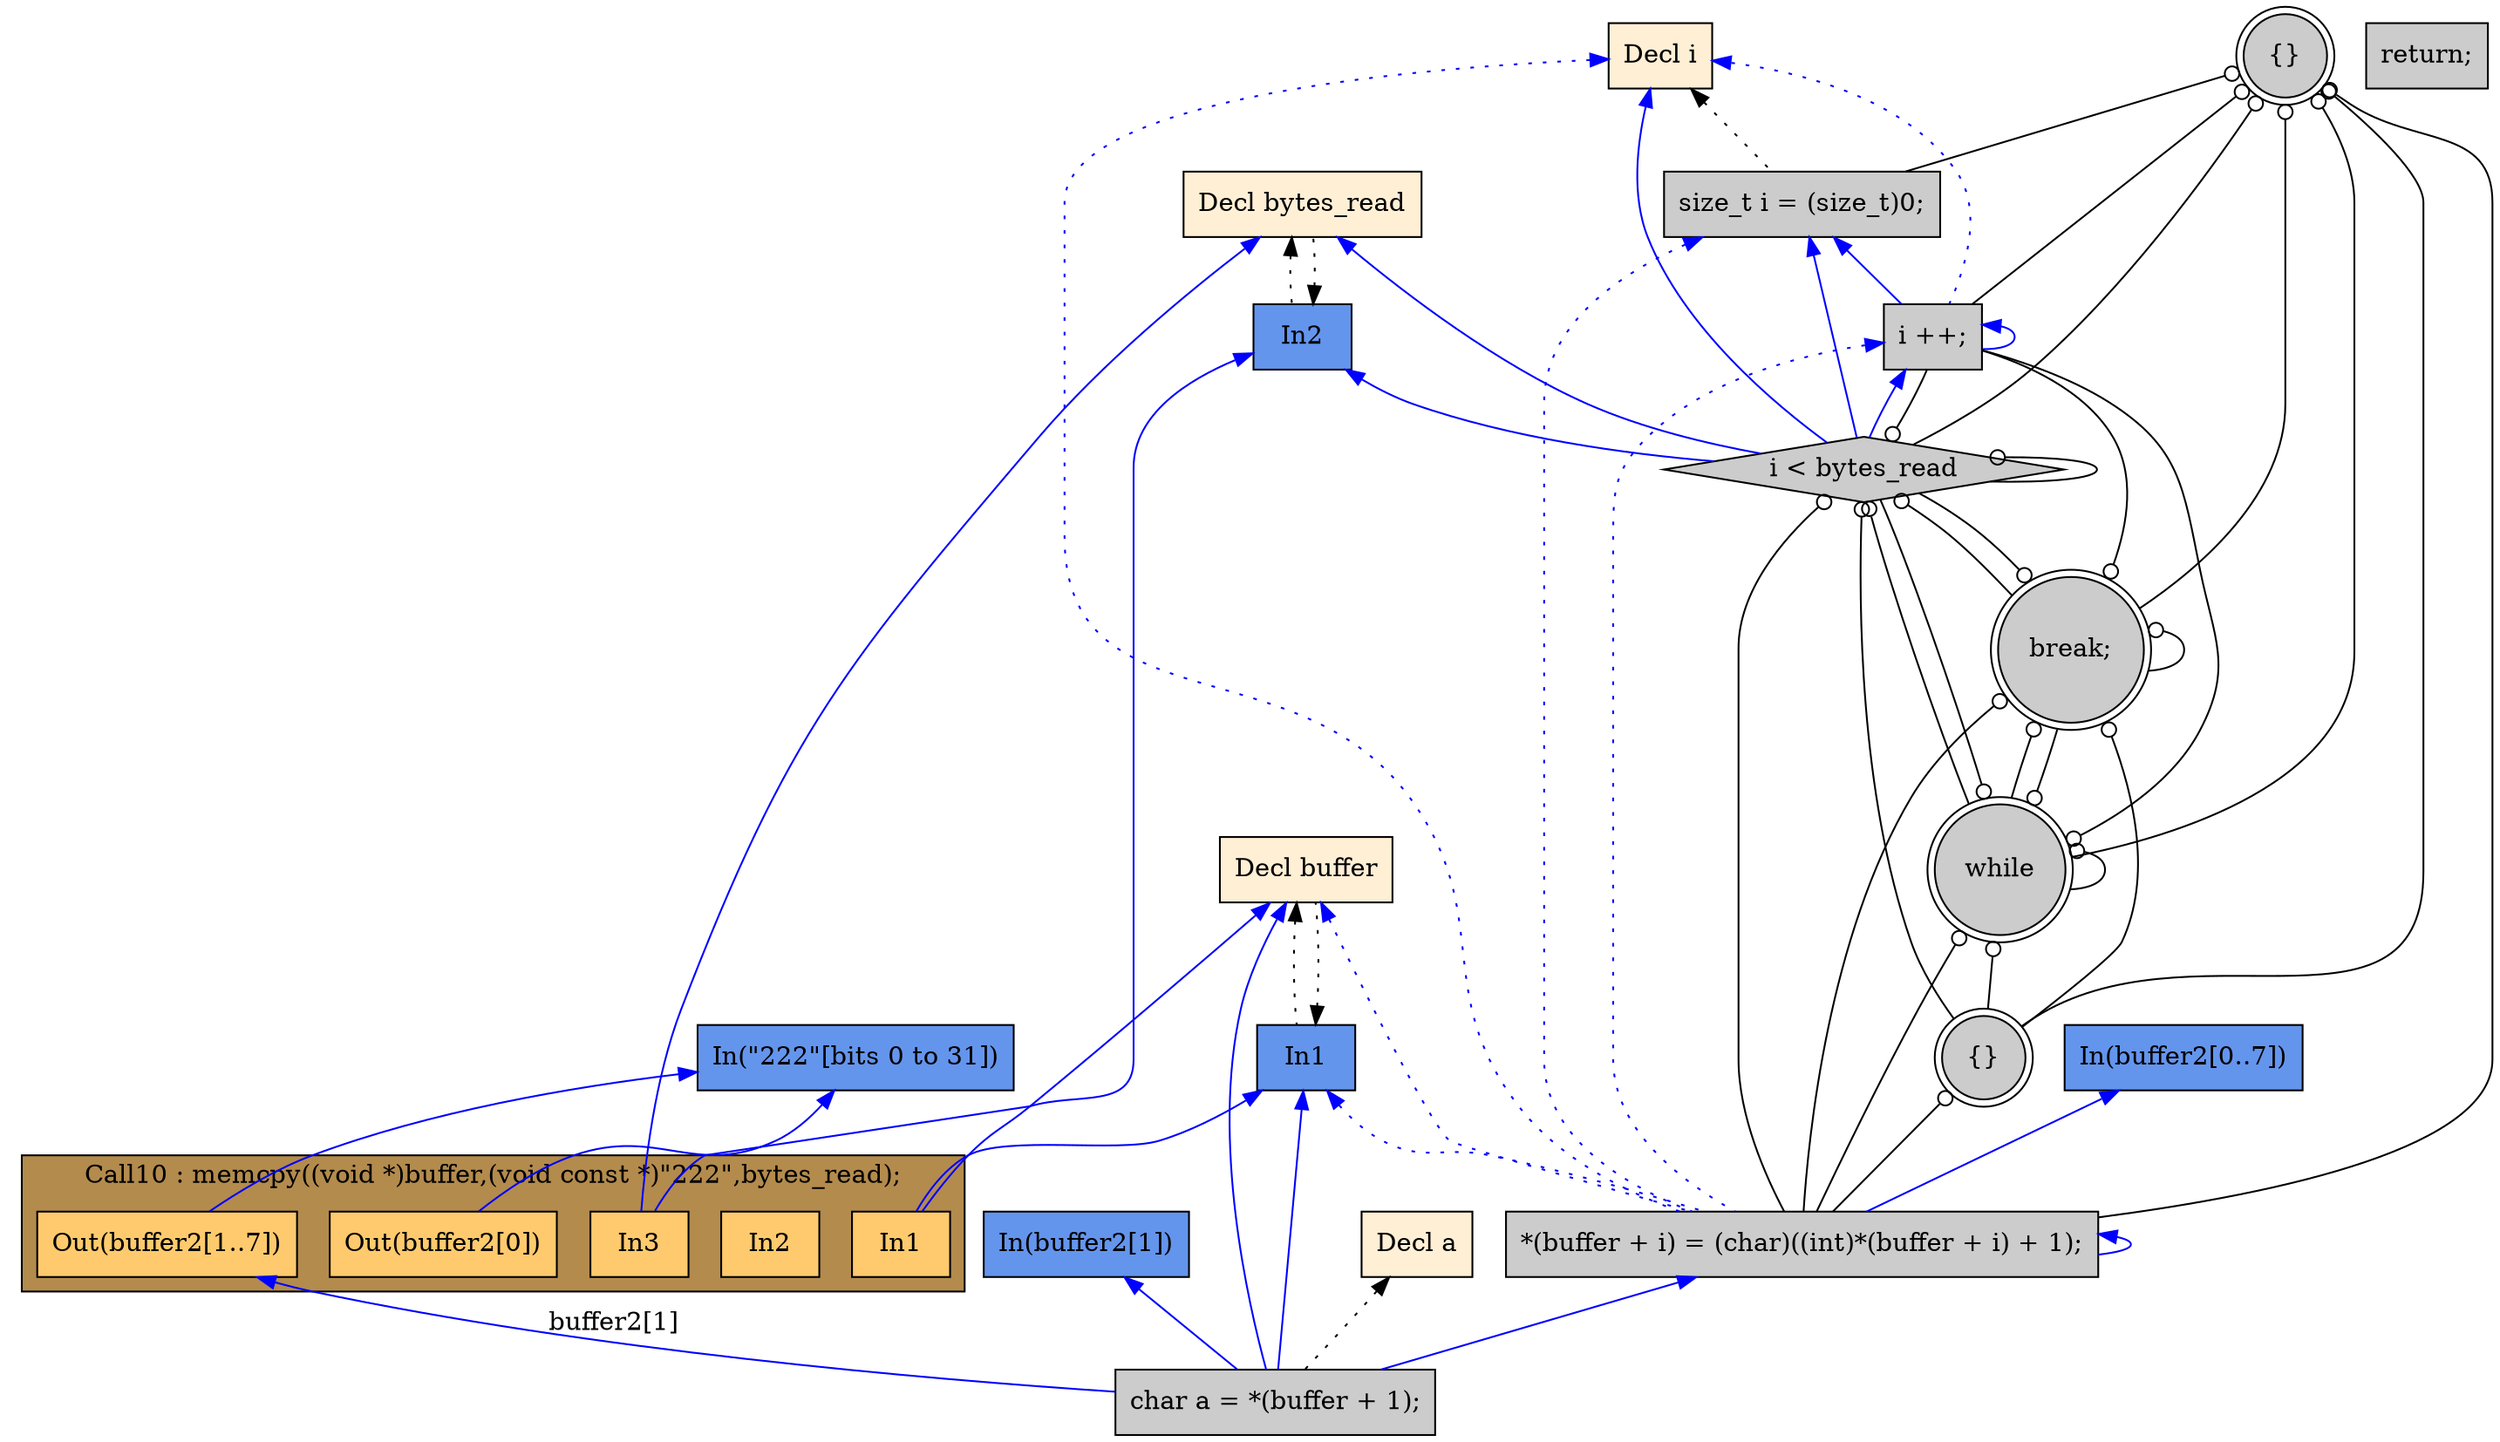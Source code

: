 digraph G {
  rankdir=TB;
  node [style="filled", ];
  128 [label="i ++;", fillcolor="#CCCCCC", shape=box, ];
  129 [label="break;", fillcolor="#CCCCCC", shape=doublecircle, ];
  131 [label="In1", fillcolor="#FFCA6E", shape=box, ];
  132 [label="In2", fillcolor="#FFCA6E", shape=box, ];
  133 [label="In3", fillcolor="#FFCA6E", shape=box, ];
  134 [label="Out(buffer2[0])", fillcolor="#FFCA6E", shape=box, ];
  135 [label="Out(buffer2[1..7])", fillcolor="#FFCA6E", shape=box, ];
  136 [label="char a = *(buffer + 1);", fillcolor="#CCCCCC", shape=box, ];
  137 [label="return;", fillcolor="#CCCCCC", shape=box, ];
  138 [label="In(buffer2[1])", fillcolor="#6495ED", shape=box, ];
  139 [label="In(\"222\"[bits 0 to 31])", fillcolor="#6495ED", shape=box, ];
  140 [label="In(buffer2[0..7])", fillcolor="#6495ED", shape=box, ];
  116 [label="Decl buffer", fillcolor="#FFEFD5", shape=box, ];
  117 [label="In1", fillcolor="#6495ED", shape=box, ];
  118 [label="Decl bytes_read", fillcolor="#FFEFD5", shape=box, ];
  119 [label="In2", fillcolor="#6495ED", shape=box, ];
  120 [label="Decl i", fillcolor="#FFEFD5", shape=box, ];
  121 [label="Decl a", fillcolor="#FFEFD5", shape=box, ];
  122 [label="{}", fillcolor="#CCCCCC", shape=doublecircle, ];
  123 [label="size_t i = (size_t)0;", fillcolor="#CCCCCC", shape=box, ];
  124 [label="while", fillcolor="#CCCCCC", shape=doublecircle, ];
  125 [label="i < bytes_read", fillcolor="#CCCCCC", shape=diamond, ];
  126 [label="{}", fillcolor="#CCCCCC", shape=doublecircle, ];
  127 [label="*(buffer + i) = (char)((int)*(buffer + i) + 1);",
       fillcolor="#CCCCCC", shape=box, ];
  
  subgraph cluster_Call10 { label="Call10 : memcpy((void *)buffer,(void const *)\"222\",bytes_read);";
                            fillcolor="#B38B4D"; style="filled"; 135;134;133;132;131;
     };
  
  edge [dir=back, ];
  120 -> 128 [color="#0000FF", style="dotted", ];
  122 -> 128 [color="#000000", arrowtail=odot, ];
  123 -> 128 [color="#0000FF", ];
  124 -> 128 [color="#000000", arrowtail=odot, ];
  125 -> 128 [color="#000000", arrowtail=odot, ];
  128 -> 128 [color="#0000FF", ];
  129 -> 128 [color="#000000", arrowtail=odot, ];
  122 -> 129 [color="#000000", arrowtail=odot, ];
  124 -> 129 [color="#000000", arrowtail=odot, ];
  125 -> 129 [color="#000000", arrowtail=odot, ];
  129 -> 129 [color="#000000", arrowtail=odot, ];
  116 -> 131 [color="#0000FF", ];
  117 -> 131 [color="#0000FF", ];
  118 -> 133 [color="#0000FF", ];
  119 -> 133 [color="#0000FF", ];
  139 -> 134 [color="#0000FF", ];
  139 -> 135 [color="#0000FF", ];
  116 -> 136 [color="#0000FF", ];
  117 -> 136 [color="#0000FF", ];
  121 -> 136 [color="#000000", style="dotted", ];
  127 -> 136 [color="#0000FF", ];
  135 -> 136 [label="buffer2[1]", color="#0000FF", ];
  138 -> 136 [color="#0000FF", ];
  117 -> 116 [color="#000000", style="dotted", ];
  116 -> 117 [color="#000000", style="dotted", ];
  119 -> 118 [color="#000000", style="dotted", ];
  118 -> 119 [color="#000000", style="dotted", ];
  120 -> 123 [color="#000000", style="dotted", ];
  122 -> 123 [color="#000000", arrowtail=odot, ];
  122 -> 124 [color="#000000", arrowtail=odot, ];
  124 -> 124 [color="#000000", arrowtail=odot, ];
  125 -> 124 [color="#000000", arrowtail=odot, ];
  129 -> 124 [color="#000000", arrowtail=odot, ];
  118 -> 125 [color="#0000FF", ];
  119 -> 125 [color="#0000FF", ];
  120 -> 125 [color="#0000FF", ];
  122 -> 125 [color="#000000", arrowtail=odot, ];
  123 -> 125 [color="#0000FF", ];
  124 -> 125 [color="#000000", arrowtail=odot, ];
  125 -> 125 [color="#000000", arrowtail=odot, ];
  128 -> 125 [color="#0000FF", ];
  129 -> 125 [color="#000000", arrowtail=odot, ];
  122 -> 126 [color="#000000", arrowtail=odot, ];
  124 -> 126 [color="#000000", arrowtail=odot, ];
  125 -> 126 [color="#000000", arrowtail=odot, ];
  129 -> 126 [color="#000000", arrowtail=odot, ];
  116 -> 127 [color="#0000FF", style="dotted", ];
  117 -> 127 [color="#0000FF", style="dotted", ];
  120 -> 127 [color="#0000FF", style="dotted", ];
  122 -> 127 [color="#000000", arrowtail=odot, ];
  123 -> 127 [color="#0000FF", style="dotted", ];
  124 -> 127 [color="#000000", arrowtail=odot, ];
  125 -> 127 [color="#000000", arrowtail=odot, ];
  126 -> 127 [color="#000000", arrowtail=odot, ];
  127 -> 127 [color="#0000FF", ];
  128 -> 127 [color="#0000FF", style="dotted", ];
  129 -> 127 [color="#000000", arrowtail=odot, ];
  140 -> 127 [color="#0000FF", ];
  
  }
